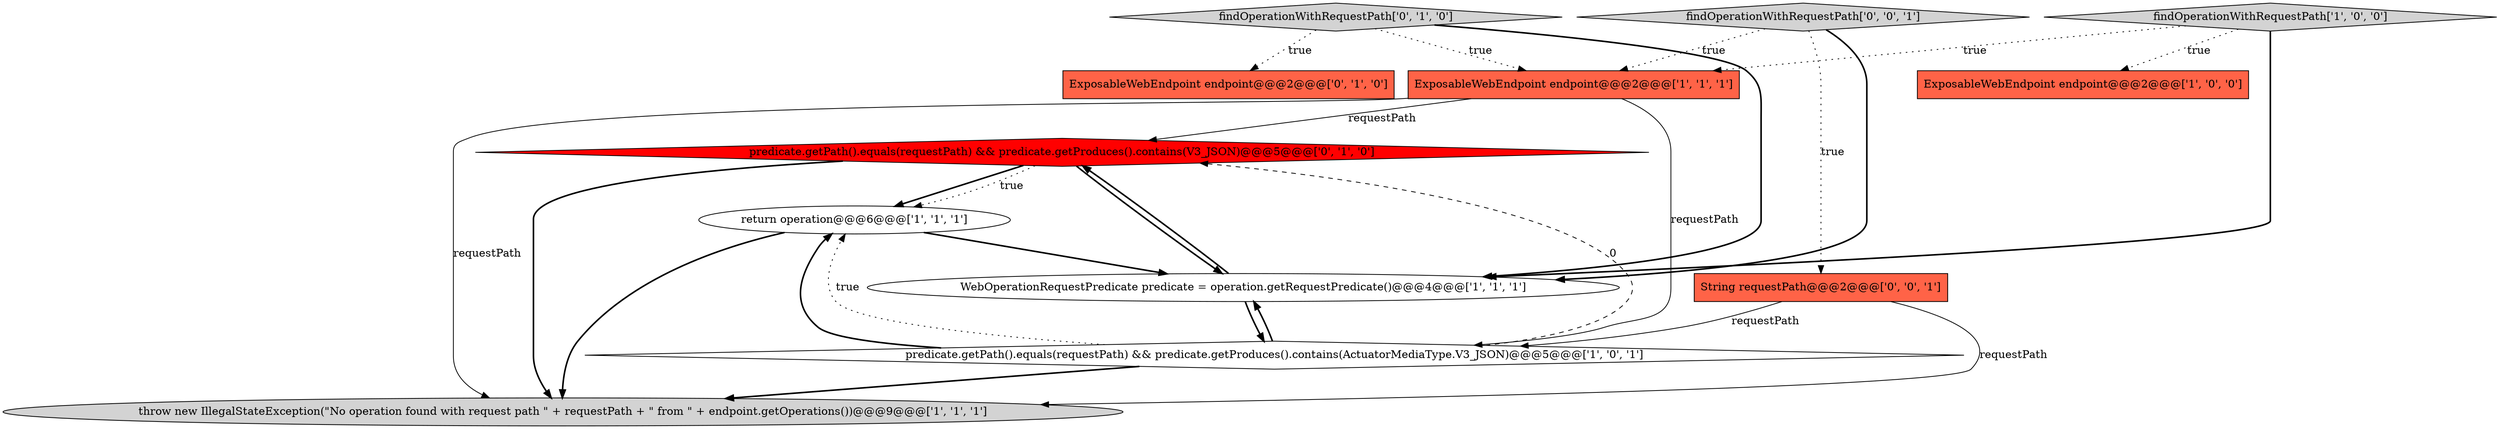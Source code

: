 digraph {
2 [style = filled, label = "throw new IllegalStateException(\"No operation found with request path \" + requestPath + \" from \" + endpoint.getOperations())@@@9@@@['1', '1', '1']", fillcolor = lightgray, shape = ellipse image = "AAA0AAABBB1BBB"];
8 [style = filled, label = "predicate.getPath().equals(requestPath) && predicate.getProduces().contains(V3_JSON)@@@5@@@['0', '1', '0']", fillcolor = red, shape = diamond image = "AAA1AAABBB2BBB"];
0 [style = filled, label = "return operation@@@6@@@['1', '1', '1']", fillcolor = white, shape = ellipse image = "AAA0AAABBB1BBB"];
1 [style = filled, label = "ExposableWebEndpoint endpoint@@@2@@@['1', '0', '0']", fillcolor = tomato, shape = box image = "AAA0AAABBB1BBB"];
9 [style = filled, label = "findOperationWithRequestPath['0', '1', '0']", fillcolor = lightgray, shape = diamond image = "AAA0AAABBB2BBB"];
5 [style = filled, label = "ExposableWebEndpoint endpoint@@@2@@@['1', '1', '1']", fillcolor = tomato, shape = box image = "AAA0AAABBB1BBB"];
10 [style = filled, label = "String requestPath@@@2@@@['0', '0', '1']", fillcolor = tomato, shape = box image = "AAA0AAABBB3BBB"];
3 [style = filled, label = "predicate.getPath().equals(requestPath) && predicate.getProduces().contains(ActuatorMediaType.V3_JSON)@@@5@@@['1', '0', '1']", fillcolor = white, shape = diamond image = "AAA0AAABBB1BBB"];
7 [style = filled, label = "ExposableWebEndpoint endpoint@@@2@@@['0', '1', '0']", fillcolor = tomato, shape = box image = "AAA0AAABBB2BBB"];
11 [style = filled, label = "findOperationWithRequestPath['0', '0', '1']", fillcolor = lightgray, shape = diamond image = "AAA0AAABBB3BBB"];
6 [style = filled, label = "WebOperationRequestPredicate predicate = operation.getRequestPredicate()@@@4@@@['1', '1', '1']", fillcolor = white, shape = ellipse image = "AAA0AAABBB1BBB"];
4 [style = filled, label = "findOperationWithRequestPath['1', '0', '0']", fillcolor = lightgray, shape = diamond image = "AAA0AAABBB1BBB"];
6->3 [style = bold, label=""];
4->5 [style = dotted, label="true"];
5->3 [style = solid, label="requestPath"];
5->8 [style = solid, label="requestPath"];
4->1 [style = dotted, label="true"];
0->6 [style = bold, label=""];
4->6 [style = bold, label=""];
11->10 [style = dotted, label="true"];
11->6 [style = bold, label=""];
0->2 [style = bold, label=""];
3->6 [style = bold, label=""];
8->6 [style = bold, label=""];
11->5 [style = dotted, label="true"];
10->3 [style = solid, label="requestPath"];
3->0 [style = bold, label=""];
9->6 [style = bold, label=""];
8->0 [style = bold, label=""];
5->2 [style = solid, label="requestPath"];
3->2 [style = bold, label=""];
8->2 [style = bold, label=""];
10->2 [style = solid, label="requestPath"];
6->8 [style = bold, label=""];
3->0 [style = dotted, label="true"];
3->8 [style = dashed, label="0"];
8->0 [style = dotted, label="true"];
9->7 [style = dotted, label="true"];
9->5 [style = dotted, label="true"];
}
